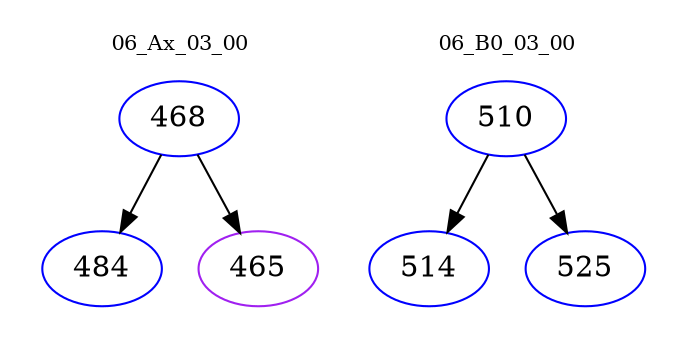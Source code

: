 digraph{
subgraph cluster_0 {
color = white
label = "06_Ax_03_00";
fontsize=10;
T0_468 [label="468", color="blue"]
T0_468 -> T0_484 [color="black"]
T0_484 [label="484", color="blue"]
T0_468 -> T0_465 [color="black"]
T0_465 [label="465", color="purple"]
}
subgraph cluster_1 {
color = white
label = "06_B0_03_00";
fontsize=10;
T1_510 [label="510", color="blue"]
T1_510 -> T1_514 [color="black"]
T1_514 [label="514", color="blue"]
T1_510 -> T1_525 [color="black"]
T1_525 [label="525", color="blue"]
}
}
